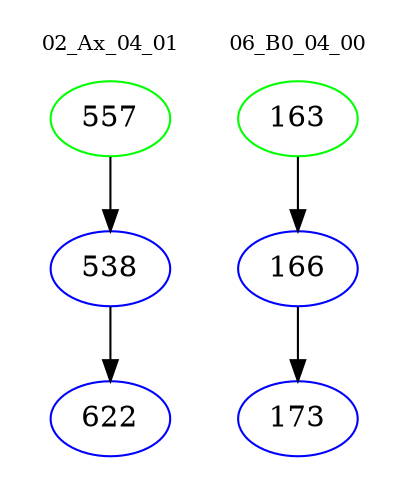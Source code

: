 digraph{
subgraph cluster_0 {
color = white
label = "02_Ax_04_01";
fontsize=10;
T0_557 [label="557", color="green"]
T0_557 -> T0_538 [color="black"]
T0_538 [label="538", color="blue"]
T0_538 -> T0_622 [color="black"]
T0_622 [label="622", color="blue"]
}
subgraph cluster_1 {
color = white
label = "06_B0_04_00";
fontsize=10;
T1_163 [label="163", color="green"]
T1_163 -> T1_166 [color="black"]
T1_166 [label="166", color="blue"]
T1_166 -> T1_173 [color="black"]
T1_173 [label="173", color="blue"]
}
}
